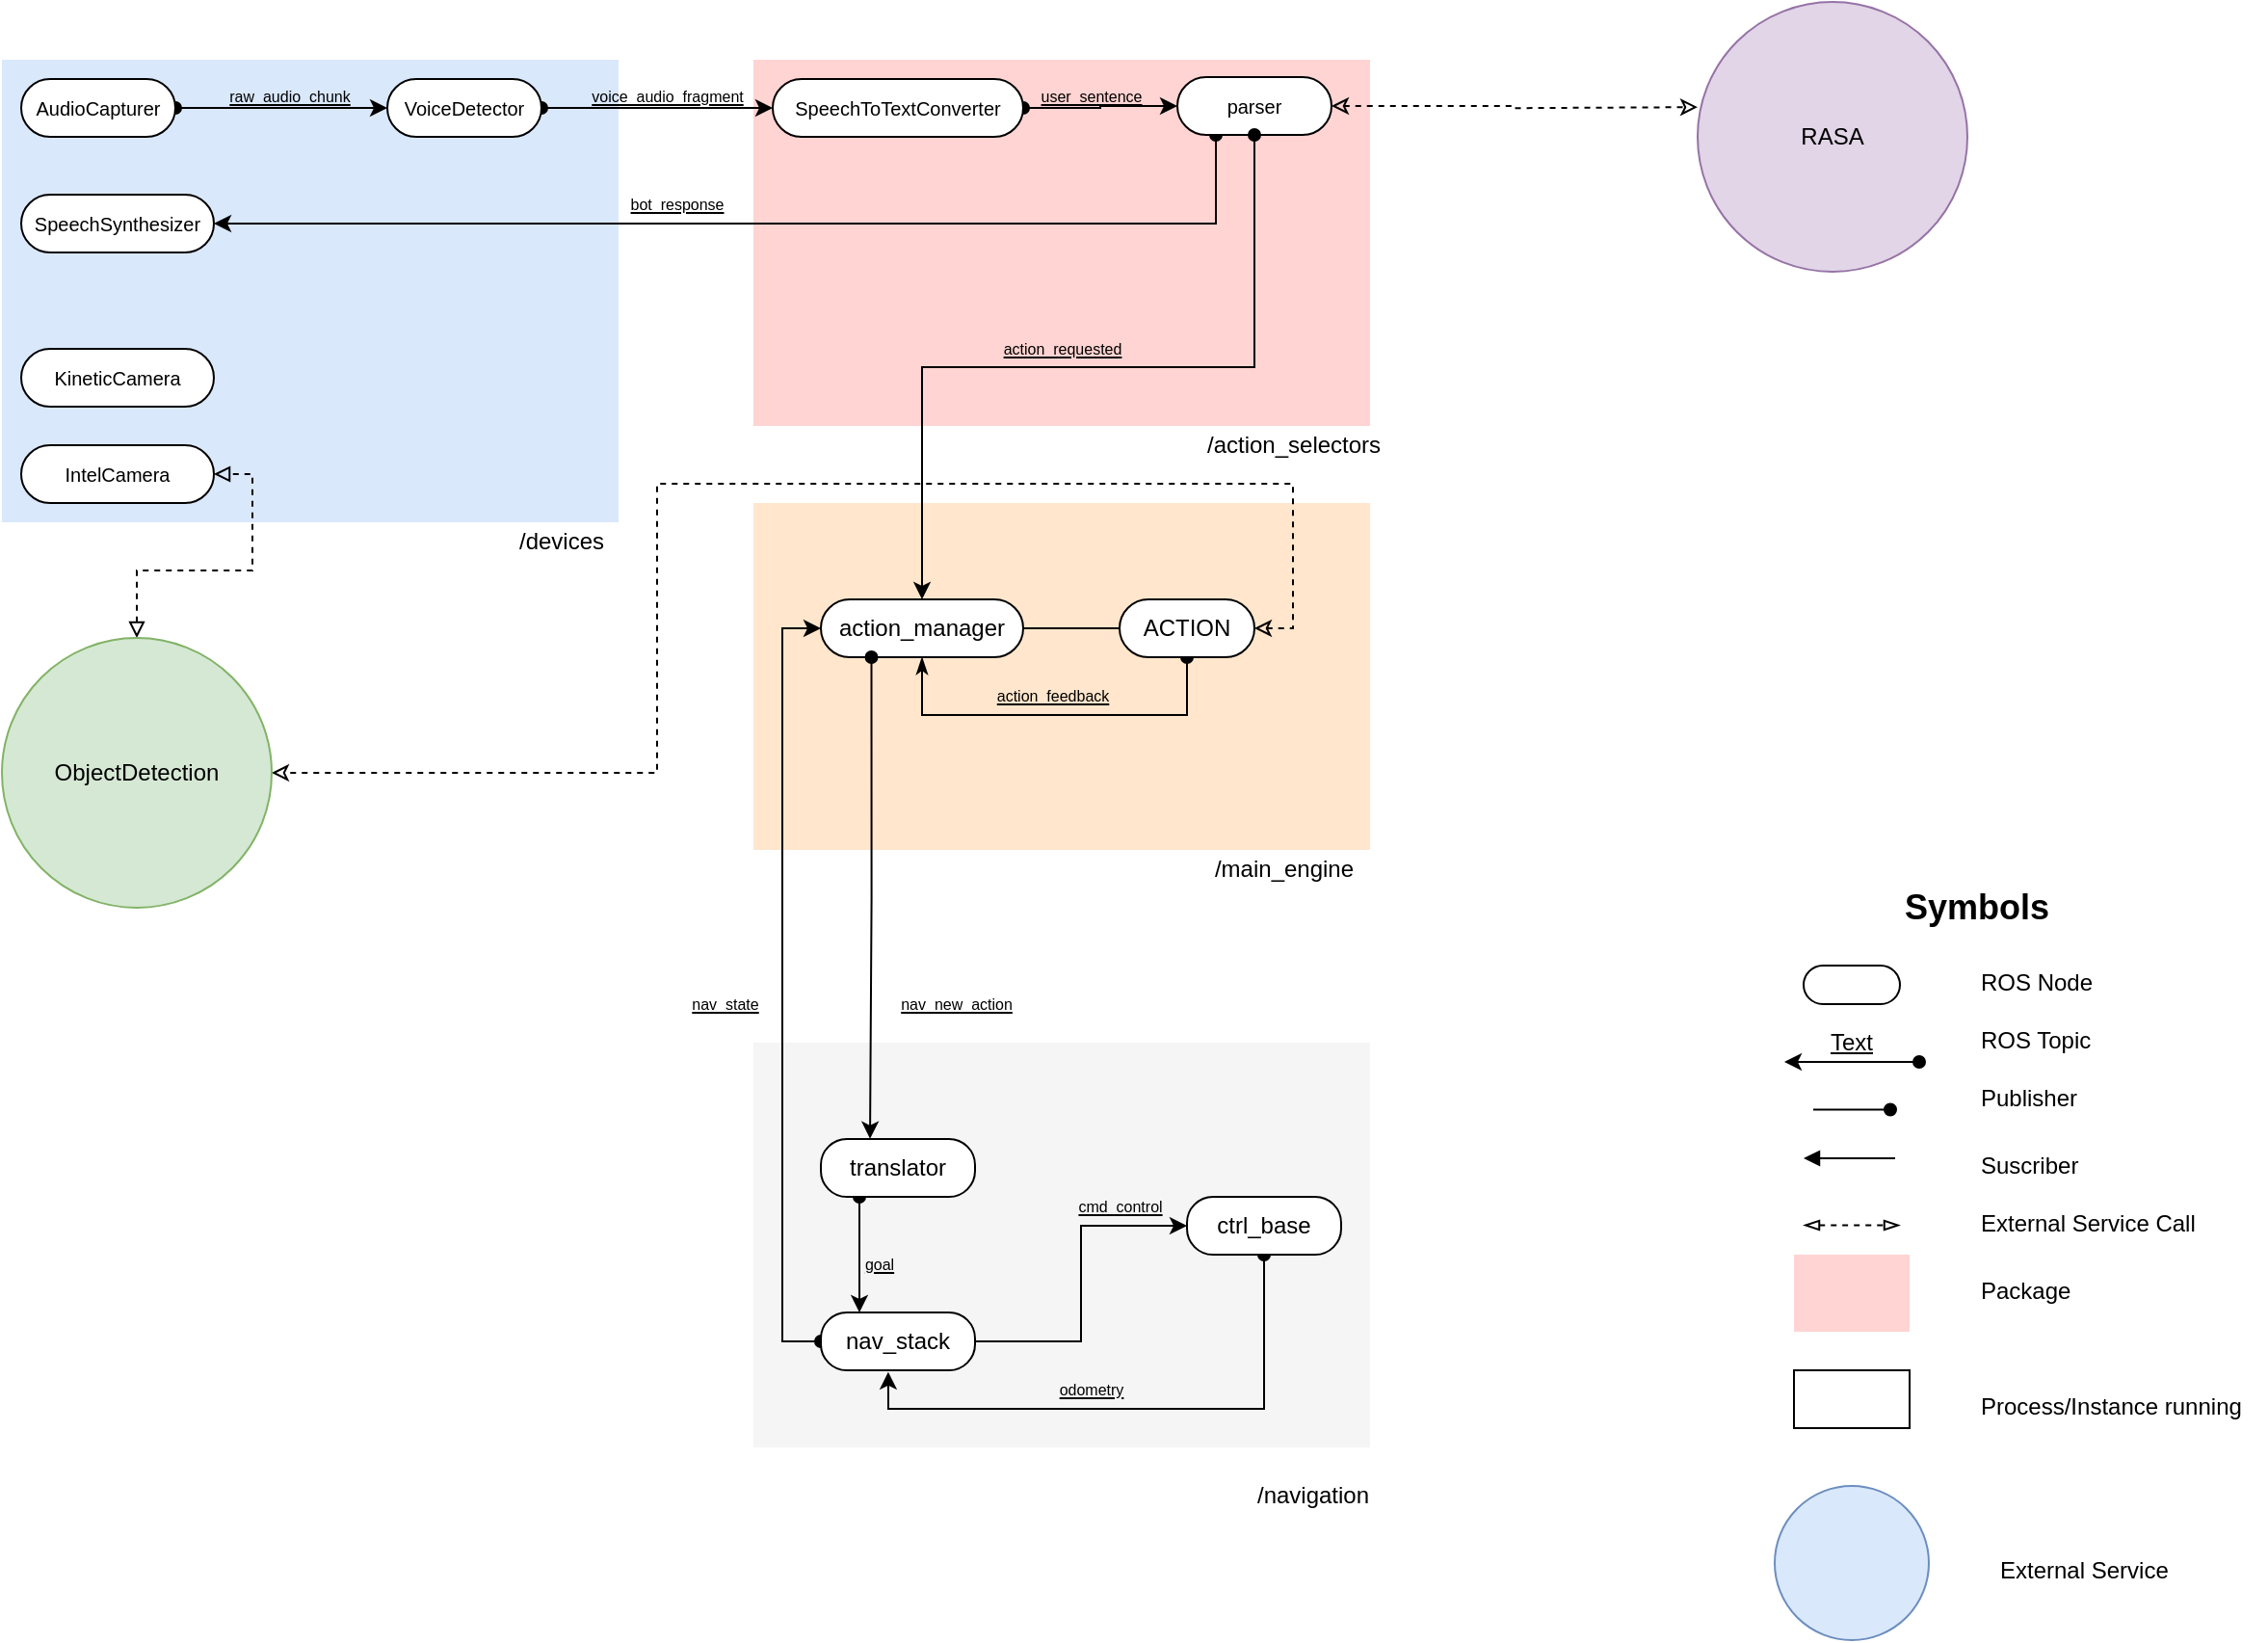 <mxfile version="12.7.1" type="github">
  <diagram id="94LBQQwzL-lMHzVEOpgl" name="Page-1">
    <mxGraphModel dx="1468" dy="826" grid="1" gridSize="10" guides="1" tooltips="1" connect="1" arrows="1" fold="1" page="1" pageScale="1" pageWidth="1600" pageHeight="900" math="0" shadow="0">
      <root>
        <mxCell id="0" />
        <mxCell id="1" parent="0" />
        <mxCell id="XR8POZJkZjw1KcHef3Ur-4" value="&lt;h2&gt;Symbols&lt;/h2&gt;" style="text;html=1;strokeColor=none;fillColor=none;align=center;verticalAlign=middle;whiteSpace=wrap;rounded=0;" parent="1" vertex="1">
          <mxGeometry x="1065" y="490" width="40" height="20" as="geometry" />
        </mxCell>
        <mxCell id="XR8POZJkZjw1KcHef3Ur-6" value="" style="rounded=1;whiteSpace=wrap;html=1;arcSize=50;" parent="1" vertex="1">
          <mxGeometry x="995" y="530" width="50" height="20" as="geometry" />
        </mxCell>
        <mxCell id="XR8POZJkZjw1KcHef3Ur-7" value="ROS Node" style="text;html=1;" parent="1" vertex="1">
          <mxGeometry x="1085" y="525" width="80" height="30" as="geometry" />
        </mxCell>
        <mxCell id="XR8POZJkZjw1KcHef3Ur-9" value="&lt;u&gt;Text&lt;/u&gt;" style="text;html=1;strokeColor=none;fillColor=none;align=center;verticalAlign=middle;whiteSpace=wrap;rounded=0;" parent="1" vertex="1">
          <mxGeometry x="1000" y="560" width="40" height="20" as="geometry" />
        </mxCell>
        <mxCell id="XR8POZJkZjw1KcHef3Ur-11" value="ROS Topic" style="text;html=1;" parent="1" vertex="1">
          <mxGeometry x="1085" y="555" width="80" height="30" as="geometry" />
        </mxCell>
        <mxCell id="XR8POZJkZjw1KcHef3Ur-12" value="" style="endArrow=oval;startArrow=classic;html=1;endFill=1;" parent="1" edge="1">
          <mxGeometry width="50" height="50" relative="1" as="geometry">
            <mxPoint x="985" y="580" as="sourcePoint" />
            <mxPoint x="1055" y="580" as="targetPoint" />
          </mxGeometry>
        </mxCell>
        <mxCell id="XR8POZJkZjw1KcHef3Ur-13" value="" style="endArrow=oval;html=1;strokeColor=#000000;endFill=1;" parent="1" edge="1">
          <mxGeometry width="50" height="50" relative="1" as="geometry">
            <mxPoint x="1000" y="604.76" as="sourcePoint" />
            <mxPoint x="1040" y="604.76" as="targetPoint" />
          </mxGeometry>
        </mxCell>
        <mxCell id="XR8POZJkZjw1KcHef3Ur-14" value="Publisher" style="text;html=1;" parent="1" vertex="1">
          <mxGeometry x="1085" y="585" width="80" height="30" as="geometry" />
        </mxCell>
        <mxCell id="XR8POZJkZjw1KcHef3Ur-15" value="" style="endArrow=block;html=1;strokeColor=#000000;endFill=1;" parent="1" edge="1">
          <mxGeometry width="50" height="50" relative="1" as="geometry">
            <mxPoint x="1042.5" y="630" as="sourcePoint" />
            <mxPoint x="995" y="630" as="targetPoint" />
            <Array as="points">
              <mxPoint x="1037.5" y="630" />
            </Array>
          </mxGeometry>
        </mxCell>
        <mxCell id="XR8POZJkZjw1KcHef3Ur-16" value="Suscriber" style="text;html=1;" parent="1" vertex="1">
          <mxGeometry x="1085" y="620" width="80" height="30" as="geometry" />
        </mxCell>
        <mxCell id="XR8POZJkZjw1KcHef3Ur-19" value="" style="endArrow=blockThin;startArrow=blockThin;html=1;dashed=1;strokeColor=#000000;endFill=0;startFill=0;" parent="1" edge="1">
          <mxGeometry width="50" height="50" relative="1" as="geometry">
            <mxPoint x="995" y="664.76" as="sourcePoint" />
            <mxPoint x="1045" y="664.76" as="targetPoint" />
            <Array as="points">
              <mxPoint x="1015" y="664.76" />
            </Array>
          </mxGeometry>
        </mxCell>
        <mxCell id="XR8POZJkZjw1KcHef3Ur-20" value="External Service Call" style="text;html=1;" parent="1" vertex="1">
          <mxGeometry x="1085" y="650" width="120" height="30" as="geometry" />
        </mxCell>
        <mxCell id="MP0pOOuwlxTQmslvQRZY-1" value="" style="rounded=0;whiteSpace=wrap;html=1;fillColor=#FFD4D2;strokeColor=none;" parent="1" vertex="1">
          <mxGeometry x="990" y="680" width="60" height="40" as="geometry" />
        </mxCell>
        <mxCell id="MP0pOOuwlxTQmslvQRZY-2" value="Package" style="text;html=1;" parent="1" vertex="1">
          <mxGeometry x="1085" y="685" width="120" height="30" as="geometry" />
        </mxCell>
        <mxCell id="MP0pOOuwlxTQmslvQRZY-3" value="" style="rounded=0;whiteSpace=wrap;html=1;" parent="1" vertex="1">
          <mxGeometry x="990" y="740" width="60" height="30" as="geometry" />
        </mxCell>
        <mxCell id="MP0pOOuwlxTQmslvQRZY-4" value="Process/Instance running" style="text;html=1;" parent="1" vertex="1">
          <mxGeometry x="1085" y="745" width="140" height="20" as="geometry" />
        </mxCell>
        <mxCell id="MP0pOOuwlxTQmslvQRZY-5" value="" style="rounded=0;whiteSpace=wrap;html=1;fillColor=#FFD4D2;strokeColor=none;" parent="1" vertex="1">
          <mxGeometry x="450" y="60" width="320" height="190" as="geometry" />
        </mxCell>
        <mxCell id="MP0pOOuwlxTQmslvQRZY-6" value="" style="rounded=0;whiteSpace=wrap;html=1;fillColor=#dae8fc;strokeColor=none;" parent="1" vertex="1">
          <mxGeometry x="60" y="60" width="320" height="240" as="geometry" />
        </mxCell>
        <mxCell id="MP0pOOuwlxTQmslvQRZY-7" value="/devices" style="text;html=1;align=center;verticalAlign=middle;resizable=0;points=[];autosize=1;" parent="1" vertex="1">
          <mxGeometry x="320" y="300" width="60" height="20" as="geometry" />
        </mxCell>
        <mxCell id="MP0pOOuwlxTQmslvQRZY-8" value="/action_selectors" style="text;html=1;align=center;verticalAlign=middle;resizable=0;points=[];autosize=1;" parent="1" vertex="1">
          <mxGeometry x="675" y="250" width="110" height="20" as="geometry" />
        </mxCell>
        <mxCell id="MP0pOOuwlxTQmslvQRZY-15" value="&lt;span style=&quot;font-size: 7px&quot;&gt;&lt;u&gt;&lt;br&gt;&lt;/u&gt;&lt;/span&gt;" style="edgeStyle=orthogonalEdgeStyle;rounded=0;orthogonalLoop=1;jettySize=auto;html=1;entryX=0;entryY=0.5;entryDx=0;entryDy=0;startArrow=oval;startFill=1;exitX=1;exitY=0.5;exitDx=0;exitDy=0;" parent="1" source="MP0pOOuwlxTQmslvQRZY-11" target="MP0pOOuwlxTQmslvQRZY-12" edge="1">
          <mxGeometry relative="1" as="geometry">
            <mxPoint x="160" y="85" as="sourcePoint" />
          </mxGeometry>
        </mxCell>
        <mxCell id="MP0pOOuwlxTQmslvQRZY-11" value="&lt;font style=&quot;font-size: 10px&quot;&gt;AudioCapturer&lt;/font&gt;" style="rounded=1;whiteSpace=wrap;html=1;arcSize=50;" parent="1" vertex="1">
          <mxGeometry x="70" y="70" width="80" height="30" as="geometry" />
        </mxCell>
        <mxCell id="MP0pOOuwlxTQmslvQRZY-19" style="edgeStyle=orthogonalEdgeStyle;rounded=0;orthogonalLoop=1;jettySize=auto;html=1;exitX=1;exitY=0.5;exitDx=0;exitDy=0;entryX=0;entryY=0.5;entryDx=0;entryDy=0;startArrow=oval;startFill=1;fontSize=8;" parent="1" source="MP0pOOuwlxTQmslvQRZY-12" target="MP0pOOuwlxTQmslvQRZY-18" edge="1">
          <mxGeometry relative="1" as="geometry" />
        </mxCell>
        <mxCell id="MP0pOOuwlxTQmslvQRZY-12" value="&lt;font style=&quot;font-size: 10px&quot;&gt;VoiceDetector&lt;/font&gt;" style="rounded=1;whiteSpace=wrap;html=1;arcSize=50;" parent="1" vertex="1">
          <mxGeometry x="260" y="70" width="80" height="30" as="geometry" />
        </mxCell>
        <mxCell id="MP0pOOuwlxTQmslvQRZY-16" value="&lt;u&gt;raw_audio_chunk&lt;/u&gt;" style="text;html=1;align=center;verticalAlign=middle;resizable=0;points=[];autosize=1;fontSize=8;" parent="1" vertex="1">
          <mxGeometry x="169" y="69" width="80" height="20" as="geometry" />
        </mxCell>
        <mxCell id="MP0pOOuwlxTQmslvQRZY-22" style="edgeStyle=orthogonalEdgeStyle;rounded=0;orthogonalLoop=1;jettySize=auto;html=1;exitX=1;exitY=0.5;exitDx=0;exitDy=0;entryX=0;entryY=0.5;entryDx=0;entryDy=0;startArrow=oval;startFill=1;fontSize=8;" parent="1" source="MP0pOOuwlxTQmslvQRZY-18" target="MP0pOOuwlxTQmslvQRZY-21" edge="1">
          <mxGeometry relative="1" as="geometry" />
        </mxCell>
        <mxCell id="MP0pOOuwlxTQmslvQRZY-18" value="&lt;font style=&quot;font-size: 10px&quot;&gt;SpeechToTextConverter&lt;/font&gt;" style="rounded=1;whiteSpace=wrap;html=1;arcSize=50;" parent="1" vertex="1">
          <mxGeometry x="460" y="70" width="130" height="30" as="geometry" />
        </mxCell>
        <mxCell id="MP0pOOuwlxTQmslvQRZY-20" value="&lt;u&gt;voice_audio_fragment&lt;/u&gt;" style="text;html=1;align=center;verticalAlign=middle;resizable=0;points=[];autosize=1;fontSize=8;" parent="1" vertex="1">
          <mxGeometry x="360" y="69" width="90" height="20" as="geometry" />
        </mxCell>
        <mxCell id="WmEWK4hZ4REN07djJZJH-21" style="edgeStyle=orthogonalEdgeStyle;rounded=0;orthogonalLoop=1;jettySize=auto;html=1;exitX=1;exitY=0.5;exitDx=0;exitDy=0;dashed=1;startArrow=classic;startFill=0;endArrow=classic;endFill=0;" parent="1" source="MP0pOOuwlxTQmslvQRZY-21" edge="1">
          <mxGeometry relative="1" as="geometry">
            <mxPoint x="940" y="84.588" as="targetPoint" />
          </mxGeometry>
        </mxCell>
        <mxCell id="WmEWK4hZ4REN07djJZJH-24" style="edgeStyle=orthogonalEdgeStyle;rounded=0;orthogonalLoop=1;jettySize=auto;html=1;exitX=0.25;exitY=1;exitDx=0;exitDy=0;entryX=1;entryY=0.5;entryDx=0;entryDy=0;startArrow=oval;startFill=1;endArrow=classic;endFill=1;" parent="1" source="MP0pOOuwlxTQmslvQRZY-21" target="WmEWK4hZ4REN07djJZJH-23" edge="1">
          <mxGeometry relative="1" as="geometry" />
        </mxCell>
        <mxCell id="MP0pOOuwlxTQmslvQRZY-21" value="&lt;font style=&quot;font-size: 10px&quot;&gt;parser&lt;/font&gt;" style="rounded=1;whiteSpace=wrap;html=1;arcSize=50;" parent="1" vertex="1">
          <mxGeometry x="670" y="69" width="80" height="30" as="geometry" />
        </mxCell>
        <mxCell id="MP0pOOuwlxTQmslvQRZY-23" value="&lt;u&gt;user_sentence&lt;/u&gt;" style="text;html=1;align=center;verticalAlign=middle;resizable=0;points=[];autosize=1;fontSize=8;" parent="1" vertex="1">
          <mxGeometry x="590" y="69" width="70" height="20" as="geometry" />
        </mxCell>
        <mxCell id="WmEWK4hZ4REN07djJZJH-3" value="" style="ellipse;whiteSpace=wrap;html=1;aspect=fixed;fillColor=#dae8fc;strokeColor=#6c8ebf;" parent="1" vertex="1">
          <mxGeometry x="980" y="800" width="80" height="80" as="geometry" />
        </mxCell>
        <mxCell id="WmEWK4hZ4REN07djJZJH-4" value="External Service" style="text;html=1;" parent="1" vertex="1">
          <mxGeometry x="1095" y="830" width="140" height="20" as="geometry" />
        </mxCell>
        <mxCell id="WmEWK4hZ4REN07djJZJH-6" value="" style="rounded=0;whiteSpace=wrap;html=1;fillColor=#FFE6CC;strokeColor=none;" parent="1" vertex="1">
          <mxGeometry x="450" y="290" width="320" height="180" as="geometry" />
        </mxCell>
        <mxCell id="WmEWK4hZ4REN07djJZJH-7" value="/main_engine" style="text;html=1;align=center;verticalAlign=middle;resizable=0;points=[];autosize=1;" parent="1" vertex="1">
          <mxGeometry x="680" y="470" width="90" height="20" as="geometry" />
        </mxCell>
        <mxCell id="WmEWK4hZ4REN07djJZJH-13" style="edgeStyle=orthogonalEdgeStyle;rounded=0;orthogonalLoop=1;jettySize=auto;html=1;exitX=1;exitY=0.5;exitDx=0;exitDy=0;entryX=0;entryY=0.5;entryDx=0;entryDy=0;startArrow=none;startFill=0;endArrow=none;endFill=0;" parent="1" source="WmEWK4hZ4REN07djJZJH-9" target="WmEWK4hZ4REN07djJZJH-12" edge="1">
          <mxGeometry relative="1" as="geometry" />
        </mxCell>
        <mxCell id="WmEWK4hZ4REN07djJZJH-9" value="action_manager" style="rounded=1;whiteSpace=wrap;html=1;arcSize=50;" parent="1" vertex="1">
          <mxGeometry x="485" y="340" width="105" height="30" as="geometry" />
        </mxCell>
        <mxCell id="WmEWK4hZ4REN07djJZJH-11" value="&lt;u&gt;action_requested&lt;/u&gt;" style="text;html=1;align=center;verticalAlign=middle;resizable=0;points=[];autosize=1;fontSize=8;" parent="1" vertex="1">
          <mxGeometry x="570" y="200" width="80" height="20" as="geometry" />
        </mxCell>
        <mxCell id="WmEWK4hZ4REN07djJZJH-10" style="edgeStyle=orthogonalEdgeStyle;rounded=0;orthogonalLoop=1;jettySize=auto;html=1;exitX=0.5;exitY=1;exitDx=0;exitDy=0;entryX=0.5;entryY=0;entryDx=0;entryDy=0;startArrow=oval;startFill=1;" parent="1" source="MP0pOOuwlxTQmslvQRZY-21" target="WmEWK4hZ4REN07djJZJH-9" edge="1">
          <mxGeometry relative="1" as="geometry">
            <mxPoint x="525" y="270" as="targetPoint" />
          </mxGeometry>
        </mxCell>
        <mxCell id="WmEWK4hZ4REN07djJZJH-16" style="edgeStyle=orthogonalEdgeStyle;rounded=0;orthogonalLoop=1;jettySize=auto;html=1;exitX=0.5;exitY=1;exitDx=0;exitDy=0;startArrow=oval;startFill=1;endArrow=classicThin;endFill=1;entryX=0.5;entryY=1;entryDx=0;entryDy=0;" parent="1" source="WmEWK4hZ4REN07djJZJH-12" target="WmEWK4hZ4REN07djJZJH-9" edge="1">
          <mxGeometry relative="1" as="geometry">
            <mxPoint x="635" y="415" as="targetPoint" />
            <Array as="points">
              <mxPoint x="675" y="400" />
              <mxPoint x="538" y="400" />
            </Array>
          </mxGeometry>
        </mxCell>
        <mxCell id="WmEWK4hZ4REN07djJZJH-20" style="edgeStyle=orthogonalEdgeStyle;rounded=0;orthogonalLoop=1;jettySize=auto;html=1;exitX=1;exitY=0.5;exitDx=0;exitDy=0;entryX=1;entryY=0.5;entryDx=0;entryDy=0;dashed=1;startArrow=classic;startFill=0;endArrow=classic;endFill=0;" parent="1" source="WmEWK4hZ4REN07djJZJH-12" target="GGWyz4GfuDc73sVmmwa9-19" edge="1">
          <mxGeometry relative="1" as="geometry">
            <Array as="points">
              <mxPoint x="730" y="355" />
              <mxPoint x="730" y="280" />
              <mxPoint x="400" y="280" />
              <mxPoint x="400" y="430" />
            </Array>
            <mxPoint x="940" y="355" as="targetPoint" />
          </mxGeometry>
        </mxCell>
        <mxCell id="WmEWK4hZ4REN07djJZJH-12" value="ACTION" style="rounded=1;whiteSpace=wrap;html=1;arcSize=50;" parent="1" vertex="1">
          <mxGeometry x="640" y="340" width="70" height="30" as="geometry" />
        </mxCell>
        <mxCell id="WmEWK4hZ4REN07djJZJH-18" value="&lt;u&gt;action_feedback&lt;/u&gt;" style="text;html=1;align=center;verticalAlign=middle;resizable=0;points=[];autosize=1;fontSize=8;" parent="1" vertex="1">
          <mxGeometry x="570" y="380" width="70" height="20" as="geometry" />
        </mxCell>
        <mxCell id="WmEWK4hZ4REN07djJZJH-22" value="RASA" style="ellipse;whiteSpace=wrap;html=1;aspect=fixed;fillColor=#e1d5e7;strokeColor=#9673a6;" parent="1" vertex="1">
          <mxGeometry x="940" y="30" width="140" height="140" as="geometry" />
        </mxCell>
        <mxCell id="WmEWK4hZ4REN07djJZJH-23" value="&lt;font style=&quot;font-size: 10px&quot;&gt;SpeechSynthesizer&lt;/font&gt;" style="rounded=1;whiteSpace=wrap;html=1;arcSize=50;" parent="1" vertex="1">
          <mxGeometry x="70" y="130" width="100" height="30" as="geometry" />
        </mxCell>
        <mxCell id="WmEWK4hZ4REN07djJZJH-25" value="&lt;u&gt;bot_response&lt;/u&gt;" style="text;html=1;align=center;verticalAlign=middle;resizable=0;points=[];autosize=1;fontSize=8;" parent="1" vertex="1">
          <mxGeometry x="380" y="130" width="60" height="10" as="geometry" />
        </mxCell>
        <mxCell id="GGWyz4GfuDc73sVmmwa9-1" value="&lt;span style=&quot;font-size: 10px&quot;&gt;IntelCamera&lt;/span&gt;" style="rounded=1;whiteSpace=wrap;html=1;arcSize=50;" vertex="1" parent="1">
          <mxGeometry x="70" y="260" width="100" height="30" as="geometry" />
        </mxCell>
        <mxCell id="GGWyz4GfuDc73sVmmwa9-2" value="&lt;span style=&quot;font-size: 10px&quot;&gt;KineticCamera&lt;/span&gt;" style="rounded=1;whiteSpace=wrap;html=1;arcSize=50;" vertex="1" parent="1">
          <mxGeometry x="70" y="210" width="100" height="30" as="geometry" />
        </mxCell>
        <mxCell id="GGWyz4GfuDc73sVmmwa9-3" value="" style="rounded=0;whiteSpace=wrap;html=1;fillColor=#f5f5f5;strokeColor=none;fontColor=#333333;" vertex="1" parent="1">
          <mxGeometry x="450" y="570" width="320" height="210" as="geometry" />
        </mxCell>
        <mxCell id="GGWyz4GfuDc73sVmmwa9-4" value="/navigation" style="text;html=1;align=center;verticalAlign=middle;resizable=0;points=[];autosize=1;" vertex="1" parent="1">
          <mxGeometry x="705" y="795" width="70" height="20" as="geometry" />
        </mxCell>
        <mxCell id="GGWyz4GfuDc73sVmmwa9-7" style="edgeStyle=orthogonalEdgeStyle;rounded=0;orthogonalLoop=1;jettySize=auto;html=1;exitX=1;exitY=0.5;exitDx=0;exitDy=0;entryX=0;entryY=0.5;entryDx=0;entryDy=0;" edge="1" parent="1" source="GGWyz4GfuDc73sVmmwa9-5" target="GGWyz4GfuDc73sVmmwa9-6">
          <mxGeometry relative="1" as="geometry" />
        </mxCell>
        <mxCell id="GGWyz4GfuDc73sVmmwa9-11" style="edgeStyle=orthogonalEdgeStyle;rounded=0;orthogonalLoop=1;jettySize=auto;html=1;exitX=0;exitY=0.5;exitDx=0;exitDy=0;entryX=0;entryY=0.5;entryDx=0;entryDy=0;startArrow=oval;startFill=1;" edge="1" parent="1" source="GGWyz4GfuDc73sVmmwa9-5" target="WmEWK4hZ4REN07djJZJH-9">
          <mxGeometry relative="1" as="geometry" />
        </mxCell>
        <mxCell id="GGWyz4GfuDc73sVmmwa9-5" value="nav_stack" style="rounded=1;whiteSpace=wrap;html=1;arcSize=45;" vertex="1" parent="1">
          <mxGeometry x="485" y="710" width="80" height="30" as="geometry" />
        </mxCell>
        <mxCell id="GGWyz4GfuDc73sVmmwa9-16" style="edgeStyle=orthogonalEdgeStyle;rounded=0;orthogonalLoop=1;jettySize=auto;html=1;exitX=0.5;exitY=1;exitDx=0;exitDy=0;entryX=0.437;entryY=1.03;entryDx=0;entryDy=0;entryPerimeter=0;startArrow=oval;startFill=1;" edge="1" parent="1" source="GGWyz4GfuDc73sVmmwa9-6" target="GGWyz4GfuDc73sVmmwa9-5">
          <mxGeometry relative="1" as="geometry" />
        </mxCell>
        <mxCell id="GGWyz4GfuDc73sVmmwa9-6" value="ctrl_base" style="rounded=1;whiteSpace=wrap;html=1;arcSize=45;" vertex="1" parent="1">
          <mxGeometry x="675" y="650" width="80" height="30" as="geometry" />
        </mxCell>
        <mxCell id="GGWyz4GfuDc73sVmmwa9-8" value="&lt;u&gt;cmd_control&lt;br&gt;&lt;/u&gt;" style="text;html=1;align=center;verticalAlign=middle;resizable=0;points=[];autosize=1;fontSize=8;" vertex="1" parent="1">
          <mxGeometry x="610" y="645" width="60" height="20" as="geometry" />
        </mxCell>
        <mxCell id="GGWyz4GfuDc73sVmmwa9-10" value="&lt;u&gt;nav_new_action&lt;/u&gt;" style="text;html=1;align=center;verticalAlign=middle;resizable=0;points=[];autosize=1;fontSize=8;" vertex="1" parent="1">
          <mxGeometry x="520" y="540" width="70" height="20" as="geometry" />
        </mxCell>
        <mxCell id="GGWyz4GfuDc73sVmmwa9-12" value="&lt;u&gt;nav_state&lt;/u&gt;" style="text;html=1;align=center;verticalAlign=middle;resizable=0;points=[];autosize=1;fontSize=8;" vertex="1" parent="1">
          <mxGeometry x="410" y="540" width="50" height="20" as="geometry" />
        </mxCell>
        <mxCell id="GGWyz4GfuDc73sVmmwa9-15" style="edgeStyle=orthogonalEdgeStyle;rounded=0;orthogonalLoop=1;jettySize=auto;html=1;exitX=0.25;exitY=1;exitDx=0;exitDy=0;entryX=0.25;entryY=0;entryDx=0;entryDy=0;startArrow=oval;startFill=1;" edge="1" parent="1" source="GGWyz4GfuDc73sVmmwa9-13" target="GGWyz4GfuDc73sVmmwa9-5">
          <mxGeometry relative="1" as="geometry" />
        </mxCell>
        <mxCell id="GGWyz4GfuDc73sVmmwa9-13" value="translator" style="rounded=1;whiteSpace=wrap;html=1;arcSize=45;" vertex="1" parent="1">
          <mxGeometry x="485" y="620" width="80" height="30" as="geometry" />
        </mxCell>
        <mxCell id="GGWyz4GfuDc73sVmmwa9-14" style="edgeStyle=orthogonalEdgeStyle;rounded=0;orthogonalLoop=1;jettySize=auto;html=1;exitX=0.25;exitY=1;exitDx=0;exitDy=0;entryX=0.319;entryY=-0.004;entryDx=0;entryDy=0;entryPerimeter=0;startArrow=oval;startFill=1;" edge="1" parent="1" source="WmEWK4hZ4REN07djJZJH-9" target="GGWyz4GfuDc73sVmmwa9-13">
          <mxGeometry relative="1" as="geometry">
            <Array as="points">
              <mxPoint x="511" y="495" />
              <mxPoint x="511" y="495" />
            </Array>
          </mxGeometry>
        </mxCell>
        <mxCell id="GGWyz4GfuDc73sVmmwa9-17" value="&lt;u&gt;odometry&lt;br&gt;&lt;/u&gt;" style="text;html=1;align=center;verticalAlign=middle;resizable=0;points=[];autosize=1;fontSize=8;" vertex="1" parent="1">
          <mxGeometry x="600" y="740" width="50" height="20" as="geometry" />
        </mxCell>
        <mxCell id="GGWyz4GfuDc73sVmmwa9-18" value="&lt;u&gt;goal&lt;br&gt;&lt;/u&gt;" style="text;html=1;align=center;verticalAlign=middle;resizable=0;points=[];autosize=1;fontSize=8;" vertex="1" parent="1">
          <mxGeometry x="500" y="675" width="30" height="20" as="geometry" />
        </mxCell>
        <mxCell id="GGWyz4GfuDc73sVmmwa9-21" style="edgeStyle=orthogonalEdgeStyle;rounded=0;orthogonalLoop=1;jettySize=auto;html=1;exitX=0.5;exitY=0;exitDx=0;exitDy=0;entryX=1;entryY=0.5;entryDx=0;entryDy=0;startArrow=block;startFill=0;dashed=1;endArrow=block;endFill=0;" edge="1" parent="1" source="GGWyz4GfuDc73sVmmwa9-19" target="GGWyz4GfuDc73sVmmwa9-1">
          <mxGeometry relative="1" as="geometry" />
        </mxCell>
        <mxCell id="GGWyz4GfuDc73sVmmwa9-19" value="ObjectDetection" style="ellipse;whiteSpace=wrap;html=1;aspect=fixed;fillColor=#d5e8d4;strokeColor=#82b366;" vertex="1" parent="1">
          <mxGeometry x="60" y="360" width="140" height="140" as="geometry" />
        </mxCell>
      </root>
    </mxGraphModel>
  </diagram>
</mxfile>
